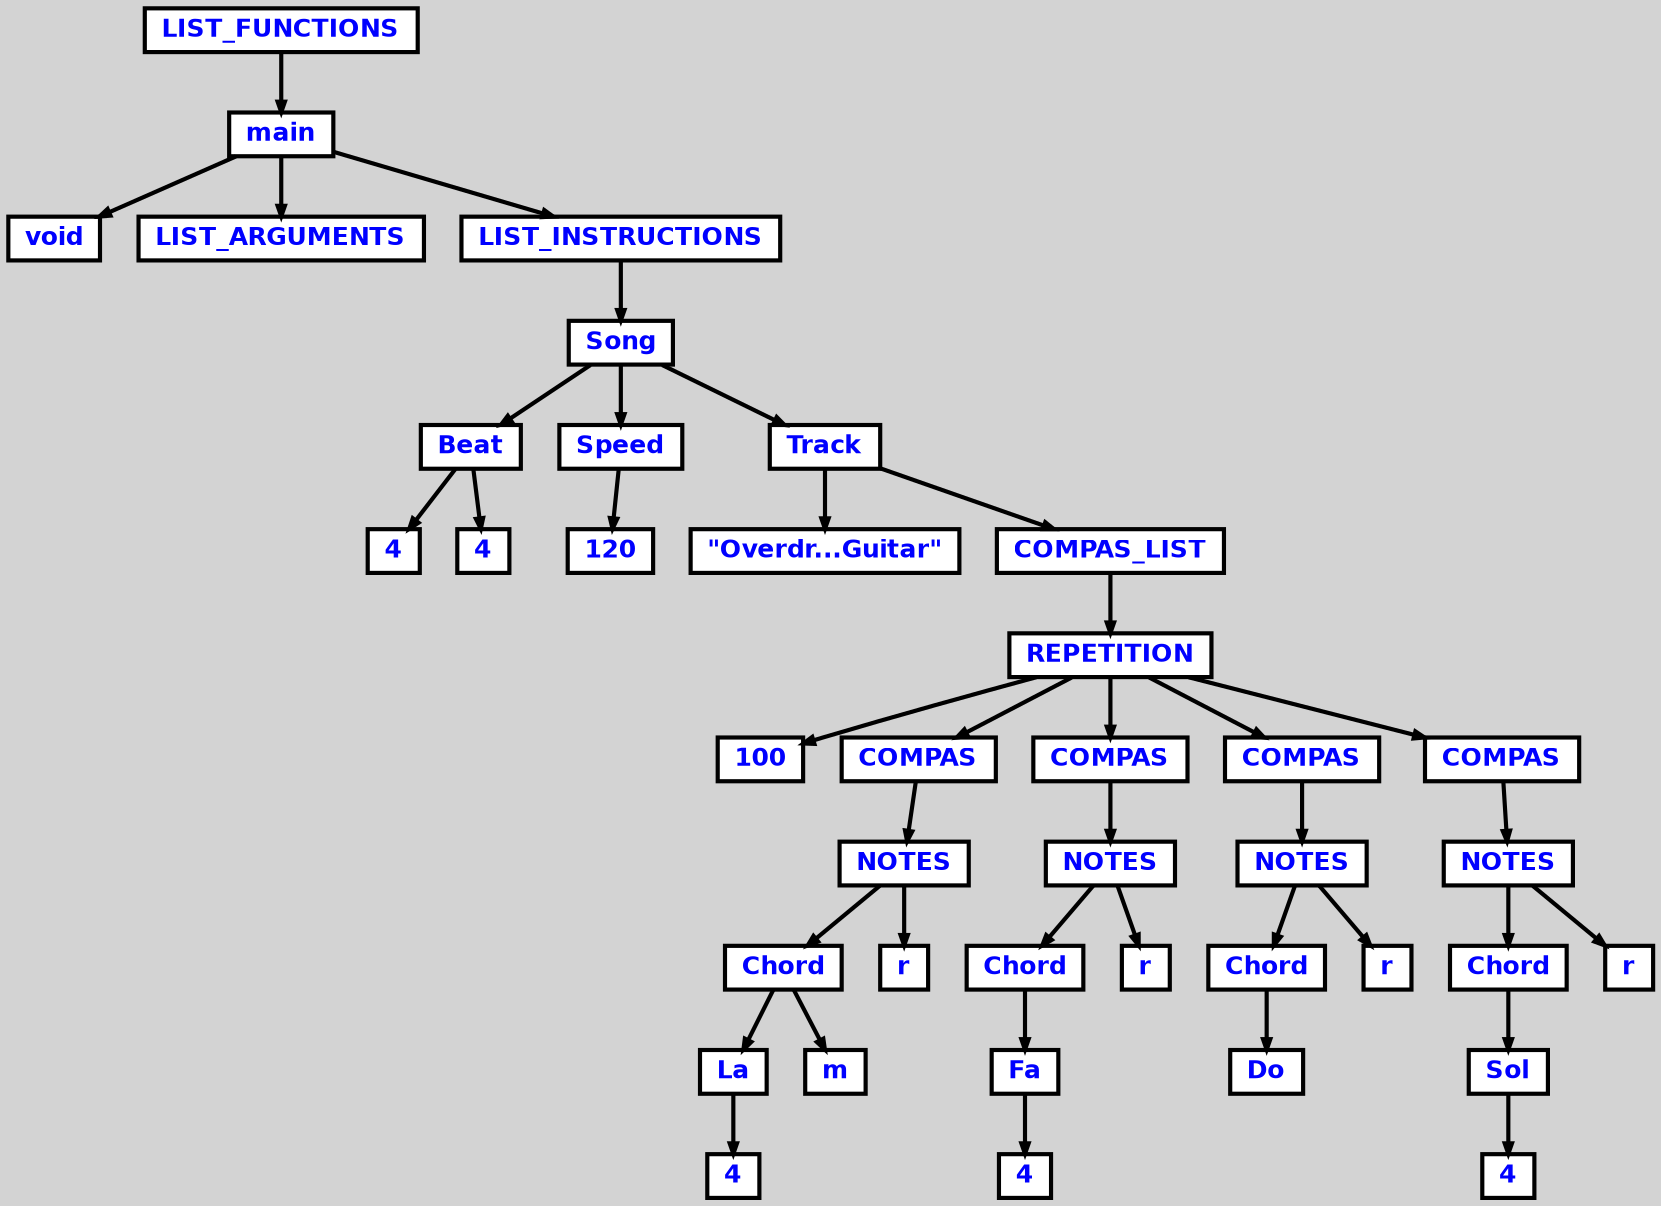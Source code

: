 digraph {

	ordering=out;
	ranksep=.4;
	bgcolor="lightgrey"; node [shape=box, fixedsize=false, fontsize=12, fontname="Helvetica-bold", fontcolor="blue"
		width=.25, height=.25, color="black", fillcolor="white", style="filled, solid, bold"];
	edge [arrowsize=.5, color="black", style="bold"]

  n0 [label="LIST_FUNCTIONS"];
  n1 [label="main"];
  n1 [label="main"];
  n2 [label="void"];
  n3 [label="LIST_ARGUMENTS"];
  n4 [label="LIST_INSTRUCTIONS"];
  n4 [label="LIST_INSTRUCTIONS"];
  n5 [label="Song"];
  n5 [label="Song"];
  n6 [label="Beat"];
  n6 [label="Beat"];
  n7 [label="4"];
  n8 [label="4"];
  n9 [label="Speed"];
  n9 [label="Speed"];
  n10 [label="120"];
  n11 [label="Track"];
  n11 [label="Track"];
  n12 [label="\"Overdr...Guitar\""];
  n13 [label="COMPAS_LIST"];
  n13 [label="COMPAS_LIST"];
  n14 [label="REPETITION"];
  n14 [label="REPETITION"];
  n15 [label="100"];
  n16 [label="COMPAS"];
  n16 [label="COMPAS"];
  n17 [label="NOTES"];
  n17 [label="NOTES"];
  n18 [label="Chord"];
  n18 [label="Chord"];
  n19 [label="La"];
  n19 [label="La"];
  n20 [label="4"];
  n21 [label="m"];
  n22 [label="r"];
  n23 [label="COMPAS"];
  n23 [label="COMPAS"];
  n24 [label="NOTES"];
  n24 [label="NOTES"];
  n25 [label="Chord"];
  n25 [label="Chord"];
  n26 [label="Fa"];
  n26 [label="Fa"];
  n27 [label="4"];
  n28 [label="r"];
  n29 [label="COMPAS"];
  n29 [label="COMPAS"];
  n30 [label="NOTES"];
  n30 [label="NOTES"];
  n31 [label="Chord"];
  n31 [label="Chord"];
  n32 [label="Do"];
  n33 [label="r"];
  n34 [label="COMPAS"];
  n34 [label="COMPAS"];
  n35 [label="NOTES"];
  n35 [label="NOTES"];
  n36 [label="Chord"];
  n36 [label="Chord"];
  n37 [label="Sol"];
  n37 [label="Sol"];
  n38 [label="4"];
  n39 [label="r"];

  n0 -> n1 // "LIST_FUNCTIONS" -> "main"
  n1 -> n2 // "main" -> "void"
  n1 -> n3 // "main" -> "LIST_ARGUMENTS"
  n1 -> n4 // "main" -> "LIST_INSTRUCTIONS"
  n4 -> n5 // "LIST_INSTRUCTIONS" -> "Song"
  n5 -> n6 // "Song" -> "Beat"
  n6 -> n7 // "Beat" -> "4"
  n6 -> n8 // "Beat" -> "4"
  n5 -> n9 // "Song" -> "Speed"
  n9 -> n10 // "Speed" -> "120"
  n5 -> n11 // "Song" -> "Track"
  n11 -> n12 // "Track" -> "\"Overdr...Guitar\""
  n11 -> n13 // "Track" -> "COMPAS_LIST"
  n13 -> n14 // "COMPAS_LIST" -> "REPETITION"
  n14 -> n15 // "REPETITION" -> "100"
  n14 -> n16 // "REPETITION" -> "COMPAS"
  n16 -> n17 // "COMPAS" -> "NOTES"
  n17 -> n18 // "NOTES" -> "Chord"
  n18 -> n19 // "Chord" -> "La"
  n19 -> n20 // "La" -> "4"
  n18 -> n21 // "Chord" -> "m"
  n17 -> n22 // "NOTES" -> "r"
  n14 -> n23 // "REPETITION" -> "COMPAS"
  n23 -> n24 // "COMPAS" -> "NOTES"
  n24 -> n25 // "NOTES" -> "Chord"
  n25 -> n26 // "Chord" -> "Fa"
  n26 -> n27 // "Fa" -> "4"
  n24 -> n28 // "NOTES" -> "r"
  n14 -> n29 // "REPETITION" -> "COMPAS"
  n29 -> n30 // "COMPAS" -> "NOTES"
  n30 -> n31 // "NOTES" -> "Chord"
  n31 -> n32 // "Chord" -> "Do"
  n30 -> n33 // "NOTES" -> "r"
  n14 -> n34 // "REPETITION" -> "COMPAS"
  n34 -> n35 // "COMPAS" -> "NOTES"
  n35 -> n36 // "NOTES" -> "Chord"
  n36 -> n37 // "Chord" -> "Sol"
  n37 -> n38 // "Sol" -> "4"
  n35 -> n39 // "NOTES" -> "r"

}
